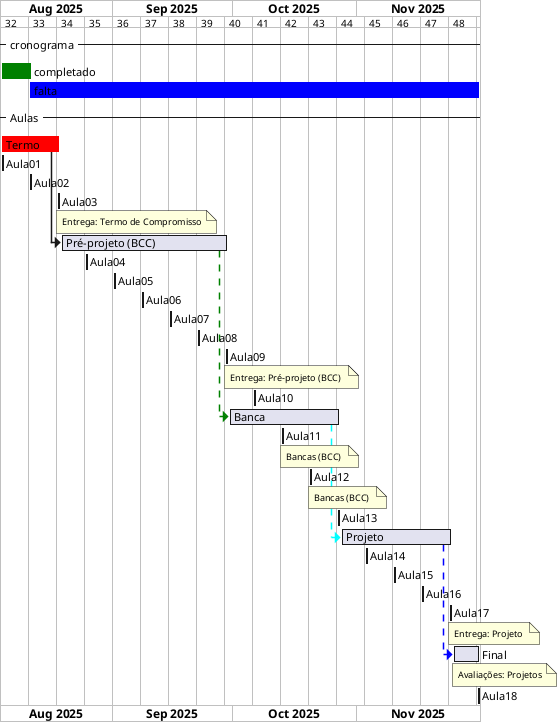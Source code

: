 @startgantt cronograma_BCC

/'TODO: tentar usar variáveis do sistema: https://blog.jdriven.com/2017/01/plantuml-pleasantness-using-current-date/  '/
/'atualizar'/

!$dataInicio = "	2025-08-04	"
!$dataFim  = "	2025-12-01	"
!$Aula01 = $dataInicio		
!$Aula02 = "	2025-08-11	"
!$Aula03 = "	2025-08-18	"
!$Aula04 = "	2025-08-25	"
!$Aula05 = "	2025-09-01	"
!$Aula06 = "	2025-09-08	"
!$Aula07 = "	2025-09-15	"
!$Aula08 = "	2025-09-22	"
!$Aula09 = "	2025-09-29	"
!$Aula10 = "	2025-10-06	"
!$Aula11 = "	2025-10-13	"
!$Aula12 = "	2025-10-20	"
!$Aula13 = "	2025-10-27	"
!$Aula14 = "	2025-11-03	"
!$Aula15 = "	2025-11-10	"
!$Aula16 = "	2025-11-17	"
!$Aula17 = "	2025-11-24	"
!$Aula18 = "	2025-12-01	"
!$Aula18 = $dataFim		

!$dataAtual  = $Aula02
/'atualizar'/

ganttscale weekly

Project starts $dataInicio

-- cronograma -- 
[completado] is colored in green
[completado] starts $dataInicio and ends $dataAtual
[falta] starts $dataAtual and ends $dataFim
[falta] is colored in blue

-- Aulas -- 
[Termo] is colored in Red
[Termo]  starts $Aula01 and ends $Aula03
[Aula01] starts $Aula01 and ends $Aula01
[Aula02] starts $Aula02 and ends $Aula02
[Aula03] starts $Aula03 and ends $Aula03
note bottom
Entrega: Termo de Compromisso
end note
[Pré-projeto (BCC)] starts at [Termo]'s end
[Pré-projeto (BCC)] ends $Aula09
[Aula04] starts $Aula04 and ends $Aula04
[Aula05] starts $Aula05 and ends $Aula05
[Aula06] starts $Aula06 and ends $Aula06
[Aula07] starts $Aula07 and ends $Aula07
[Aula08] starts $Aula08 and ends $Aula08
[Aula09] starts $Aula09 and ends $Aula09
note bottom
Entrega: Pré-projeto (BCC) 
end note
[Aula10] starts $Aula10 and ends $Aula10
[Banca] starts at [Pré-projeto (BCC)]'s end with green dashed link
[Banca] ends $Aula13
[Aula11] starts $Aula11 and ends $Aula11
note bottom
Bancas (BCC) 
end note
[Aula12] starts $Aula12 and ends $Aula12
note bottom
Bancas (BCC) 
end note
[Aula13] starts $Aula13 and ends $Aula13
[Projeto] starts at [Banca]'s end with cyan dashed link
[Projeto] ends $Aula17
[Aula14] starts $Aula14 and ends $Aula14
[Aula15] starts $Aula15 and ends $Aula15
[Aula16] starts $Aula16 and ends $Aula16
[Aula17] starts $Aula17 and ends $Aula17
note bottom
Entrega: Projeto 
end note
[Final] starts at [Projeto]'s end with blue dashed link
[Final] ends $Aula18
note bottom
Avaliações: Projetos
end note
[Aula18] starts $Aula18 and ends $Aula18

@endgantt
